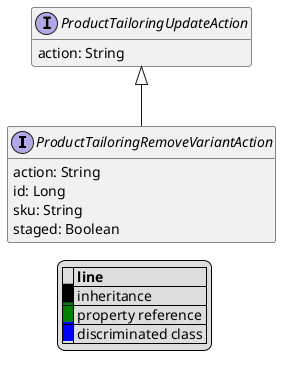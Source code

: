 @startuml

hide empty fields
hide empty methods
legend
|= |= line |
|<back:black>   </back>| inheritance |
|<back:green>   </back>| property reference |
|<back:blue>   </back>| discriminated class |
endlegend
interface ProductTailoringRemoveVariantAction [[ProductTailoringRemoveVariantAction.svg]] extends ProductTailoringUpdateAction {
    action: String
    id: Long
    sku: String
    staged: Boolean
}
interface ProductTailoringUpdateAction [[ProductTailoringUpdateAction.svg]]  {
    action: String
}





@enduml
